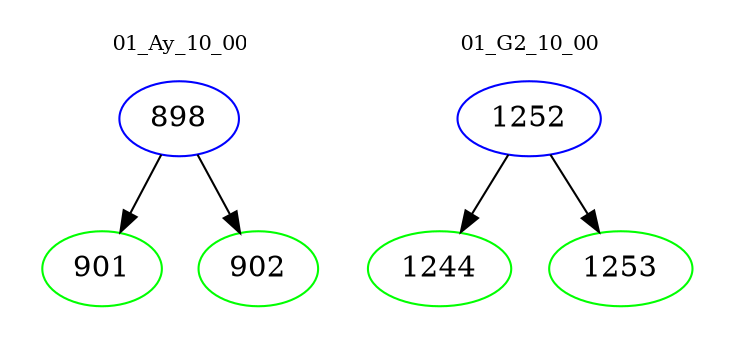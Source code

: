 digraph{
subgraph cluster_0 {
color = white
label = "01_Ay_10_00";
fontsize=10;
T0_898 [label="898", color="blue"]
T0_898 -> T0_901 [color="black"]
T0_901 [label="901", color="green"]
T0_898 -> T0_902 [color="black"]
T0_902 [label="902", color="green"]
}
subgraph cluster_1 {
color = white
label = "01_G2_10_00";
fontsize=10;
T1_1252 [label="1252", color="blue"]
T1_1252 -> T1_1244 [color="black"]
T1_1244 [label="1244", color="green"]
T1_1252 -> T1_1253 [color="black"]
T1_1253 [label="1253", color="green"]
}
}
